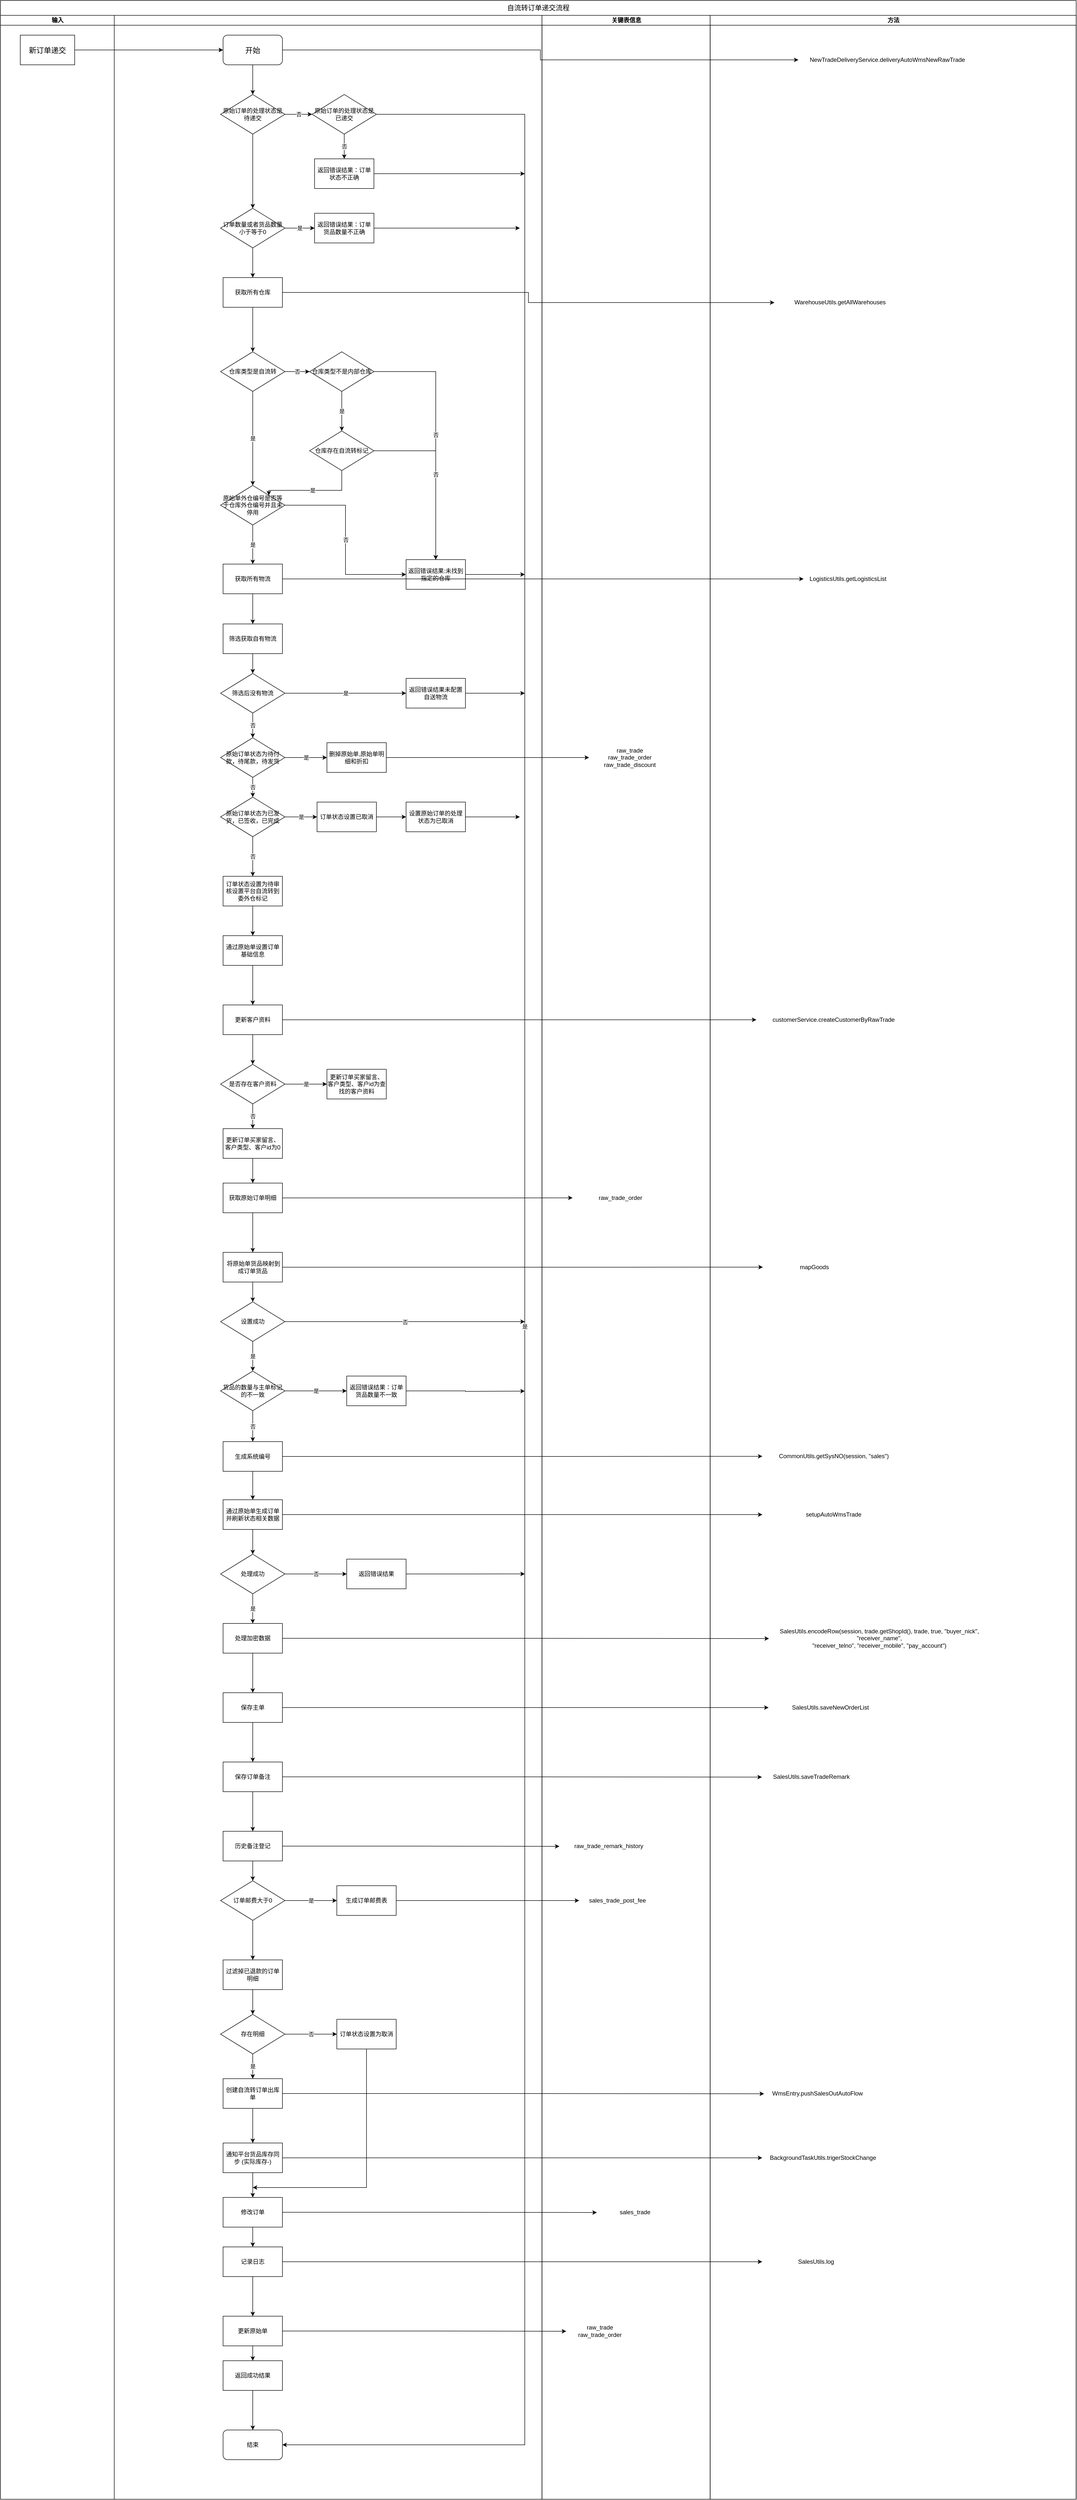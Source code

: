 <mxfile version="13.9.9" type="device"><diagram id="C5RBs43oDa-KdzZeNtuy" name="自流转订单递交流程"><mxGraphModel dx="1205" dy="696" grid="1" gridSize="10" guides="1" tooltips="1" connect="1" arrows="1" fold="1" page="1" pageScale="1" pageWidth="827" pageHeight="1169" math="0" shadow="0"><root><mxCell id="WIyWlLk6GJQsqaUBKTNV-0"/><mxCell id="WIyWlLk6GJQsqaUBKTNV-1" parent="WIyWlLk6GJQsqaUBKTNV-0"/><mxCell id="FYsKEJbxcEnz5xTzc3AK-0" value="&lt;font face=&quot;helvetica&quot;&gt;&lt;span style=&quot;background-color: rgb(255 , 255 , 255)&quot;&gt;&lt;span style=&quot;font-size: 14px ; font-weight: 400&quot;&gt;自流转订单递交流程&lt;/span&gt;&lt;/span&gt;&lt;/font&gt;" style="swimlane;html=1;childLayout=stackLayout;startSize=30;rounded=0;shadow=0;labelBackgroundColor=none;strokeWidth=1;fontFamily=Verdana;fontSize=8;align=center;" vertex="1" parent="WIyWlLk6GJQsqaUBKTNV-1"><mxGeometry x="390" y="10" width="2174.8" height="5050" as="geometry"><mxRectangle x="170" y="140" width="100" height="30" as="alternateBounds"/></mxGeometry></mxCell><mxCell id="FYsKEJbxcEnz5xTzc3AK-1" value="输入" style="swimlane;html=1;startSize=20;" vertex="1" parent="FYsKEJbxcEnz5xTzc3AK-0"><mxGeometry y="30" width="230" height="5020" as="geometry"><mxRectangle y="30" width="30" height="1180" as="alternateBounds"/></mxGeometry></mxCell><mxCell id="FYsKEJbxcEnz5xTzc3AK-2" value="新订单递交" style="rounded=0;whiteSpace=wrap;html=1;fontSize=15;" vertex="1" parent="FYsKEJbxcEnz5xTzc3AK-1"><mxGeometry x="40" y="40" width="110" height="60" as="geometry"/></mxCell><mxCell id="FYsKEJbxcEnz5xTzc3AK-3" value="&lt;br&gt;&lt;br&gt;" style="swimlane;html=1;startSize=20;" vertex="1" parent="FYsKEJbxcEnz5xTzc3AK-0"><mxGeometry x="230" y="30" width="864.8" height="5020" as="geometry"><mxRectangle x="230" y="30" width="40" height="3210" as="alternateBounds"/></mxGeometry></mxCell><mxCell id="FYsKEJbxcEnz5xTzc3AK-4" style="edgeStyle=orthogonalEdgeStyle;rounded=0;orthogonalLoop=1;jettySize=auto;html=1;exitX=0.5;exitY=1;exitDx=0;exitDy=0;fontSize=15;" edge="1" parent="FYsKEJbxcEnz5xTzc3AK-3" source="FYsKEJbxcEnz5xTzc3AK-5" target="FYsKEJbxcEnz5xTzc3AK-32"><mxGeometry relative="1" as="geometry"><mxPoint x="280" y="150" as="targetPoint"/></mxGeometry></mxCell><mxCell id="FYsKEJbxcEnz5xTzc3AK-5" value="开始" style="rounded=1;whiteSpace=wrap;html=1;fontSize=15;" vertex="1" parent="FYsKEJbxcEnz5xTzc3AK-3"><mxGeometry x="220" y="40" width="120" height="60" as="geometry"/></mxCell><mxCell id="FYsKEJbxcEnz5xTzc3AK-34" value="否" style="edgeStyle=orthogonalEdgeStyle;rounded=0;orthogonalLoop=1;jettySize=auto;html=1;exitX=1;exitY=0.5;exitDx=0;exitDy=0;entryX=0;entryY=0.5;entryDx=0;entryDy=0;" edge="1" parent="FYsKEJbxcEnz5xTzc3AK-3" source="FYsKEJbxcEnz5xTzc3AK-32" target="FYsKEJbxcEnz5xTzc3AK-35"><mxGeometry relative="1" as="geometry"><mxPoint x="430" y="200" as="targetPoint"/></mxGeometry></mxCell><mxCell id="FYsKEJbxcEnz5xTzc3AK-42" style="edgeStyle=orthogonalEdgeStyle;rounded=0;orthogonalLoop=1;jettySize=auto;html=1;exitX=0.5;exitY=1;exitDx=0;exitDy=0;entryX=0.5;entryY=0;entryDx=0;entryDy=0;" edge="1" parent="FYsKEJbxcEnz5xTzc3AK-3" source="FYsKEJbxcEnz5xTzc3AK-32" target="FYsKEJbxcEnz5xTzc3AK-40"><mxGeometry relative="1" as="geometry"/></mxCell><mxCell id="FYsKEJbxcEnz5xTzc3AK-32" value="原始订单的处理状态是待递交" style="rhombus;whiteSpace=wrap;html=1;" vertex="1" parent="FYsKEJbxcEnz5xTzc3AK-3"><mxGeometry x="215" y="160" width="130" height="80" as="geometry"/></mxCell><mxCell id="FYsKEJbxcEnz5xTzc3AK-37" value="是" style="edgeStyle=orthogonalEdgeStyle;rounded=0;orthogonalLoop=1;jettySize=auto;html=1;exitX=1;exitY=0.5;exitDx=0;exitDy=0;entryX=1;entryY=0.5;entryDx=0;entryDy=0;" edge="1" parent="FYsKEJbxcEnz5xTzc3AK-3" source="FYsKEJbxcEnz5xTzc3AK-35" target="FYsKEJbxcEnz5xTzc3AK-190"><mxGeometry relative="1" as="geometry"><mxPoint x="830" y="4940" as="targetPoint"/><Array as="points"><mxPoint x="830" y="200"/><mxPoint x="830" y="4910"/></Array></mxGeometry></mxCell><mxCell id="FYsKEJbxcEnz5xTzc3AK-39" value="否" style="edgeStyle=orthogonalEdgeStyle;rounded=0;orthogonalLoop=1;jettySize=auto;html=1;exitX=0.5;exitY=1;exitDx=0;exitDy=0;" edge="1" parent="FYsKEJbxcEnz5xTzc3AK-3" source="FYsKEJbxcEnz5xTzc3AK-35" target="FYsKEJbxcEnz5xTzc3AK-38"><mxGeometry relative="1" as="geometry"/></mxCell><mxCell id="FYsKEJbxcEnz5xTzc3AK-35" value="原始订单的处理状态是已递交" style="rhombus;whiteSpace=wrap;html=1;" vertex="1" parent="FYsKEJbxcEnz5xTzc3AK-3"><mxGeometry x="400" y="160" width="130" height="80" as="geometry"/></mxCell><mxCell id="FYsKEJbxcEnz5xTzc3AK-38" value="返回错误结果：订单状态不正确" style="rounded=0;whiteSpace=wrap;html=1;" vertex="1" parent="FYsKEJbxcEnz5xTzc3AK-3"><mxGeometry x="405" y="290" width="120" height="60" as="geometry"/></mxCell><mxCell id="FYsKEJbxcEnz5xTzc3AK-44" value="是" style="edgeStyle=orthogonalEdgeStyle;rounded=0;orthogonalLoop=1;jettySize=auto;html=1;exitX=1;exitY=0.5;exitDx=0;exitDy=0;entryX=0;entryY=0.5;entryDx=0;entryDy=0;" edge="1" parent="FYsKEJbxcEnz5xTzc3AK-3" source="FYsKEJbxcEnz5xTzc3AK-40" target="FYsKEJbxcEnz5xTzc3AK-43"><mxGeometry relative="1" as="geometry"/></mxCell><mxCell id="FYsKEJbxcEnz5xTzc3AK-47" style="edgeStyle=orthogonalEdgeStyle;rounded=0;orthogonalLoop=1;jettySize=auto;html=1;exitX=0.5;exitY=1;exitDx=0;exitDy=0;" edge="1" parent="FYsKEJbxcEnz5xTzc3AK-3" source="FYsKEJbxcEnz5xTzc3AK-40" target="FYsKEJbxcEnz5xTzc3AK-46"><mxGeometry relative="1" as="geometry"/></mxCell><mxCell id="FYsKEJbxcEnz5xTzc3AK-40" value="订单数量或者货品数量小于等于0" style="rhombus;whiteSpace=wrap;html=1;" vertex="1" parent="FYsKEJbxcEnz5xTzc3AK-3"><mxGeometry x="215" y="390" width="130" height="80" as="geometry"/></mxCell><mxCell id="FYsKEJbxcEnz5xTzc3AK-43" value="返回错误结果：订单货品数量不正确" style="rounded=0;whiteSpace=wrap;html=1;" vertex="1" parent="FYsKEJbxcEnz5xTzc3AK-3"><mxGeometry x="405" y="400" width="120" height="60" as="geometry"/></mxCell><mxCell id="FYsKEJbxcEnz5xTzc3AK-51" style="edgeStyle=orthogonalEdgeStyle;rounded=0;orthogonalLoop=1;jettySize=auto;html=1;exitX=0.5;exitY=1;exitDx=0;exitDy=0;entryX=0.5;entryY=0;entryDx=0;entryDy=0;" edge="1" parent="FYsKEJbxcEnz5xTzc3AK-3" source="FYsKEJbxcEnz5xTzc3AK-46" target="FYsKEJbxcEnz5xTzc3AK-52"><mxGeometry relative="1" as="geometry"><mxPoint x="280" y="650" as="targetPoint"/></mxGeometry></mxCell><mxCell id="FYsKEJbxcEnz5xTzc3AK-46" value="获取所有仓库" style="rounded=0;whiteSpace=wrap;html=1;" vertex="1" parent="FYsKEJbxcEnz5xTzc3AK-3"><mxGeometry x="220" y="530" width="120" height="60" as="geometry"/></mxCell><mxCell id="FYsKEJbxcEnz5xTzc3AK-54" value="是" style="edgeStyle=orthogonalEdgeStyle;rounded=0;orthogonalLoop=1;jettySize=auto;html=1;exitX=0.5;exitY=1;exitDx=0;exitDy=0;entryX=0.5;entryY=0;entryDx=0;entryDy=0;" edge="1" parent="FYsKEJbxcEnz5xTzc3AK-3" source="FYsKEJbxcEnz5xTzc3AK-52" target="FYsKEJbxcEnz5xTzc3AK-66"><mxGeometry relative="1" as="geometry"><mxPoint x="280" y="940" as="targetPoint"/></mxGeometry></mxCell><mxCell id="FYsKEJbxcEnz5xTzc3AK-56" value="否" style="edgeStyle=orthogonalEdgeStyle;rounded=0;orthogonalLoop=1;jettySize=auto;html=1;exitX=1;exitY=0.5;exitDx=0;exitDy=0;entryX=0;entryY=0.5;entryDx=0;entryDy=0;" edge="1" parent="FYsKEJbxcEnz5xTzc3AK-3" source="FYsKEJbxcEnz5xTzc3AK-52" target="FYsKEJbxcEnz5xTzc3AK-55"><mxGeometry relative="1" as="geometry"/></mxCell><mxCell id="FYsKEJbxcEnz5xTzc3AK-52" value="仓库类型是自流转" style="rhombus;whiteSpace=wrap;html=1;" vertex="1" parent="FYsKEJbxcEnz5xTzc3AK-3"><mxGeometry x="215" y="680" width="130" height="80" as="geometry"/></mxCell><mxCell id="FYsKEJbxcEnz5xTzc3AK-58" value="否" style="edgeStyle=orthogonalEdgeStyle;rounded=0;orthogonalLoop=1;jettySize=auto;html=1;exitX=1;exitY=0.5;exitDx=0;exitDy=0;" edge="1" parent="FYsKEJbxcEnz5xTzc3AK-3" source="FYsKEJbxcEnz5xTzc3AK-55" target="FYsKEJbxcEnz5xTzc3AK-57"><mxGeometry relative="1" as="geometry"/></mxCell><mxCell id="FYsKEJbxcEnz5xTzc3AK-62" value="是" style="edgeStyle=orthogonalEdgeStyle;rounded=0;orthogonalLoop=1;jettySize=auto;html=1;exitX=0.5;exitY=1;exitDx=0;exitDy=0;entryX=0.5;entryY=0;entryDx=0;entryDy=0;" edge="1" parent="FYsKEJbxcEnz5xTzc3AK-3" source="FYsKEJbxcEnz5xTzc3AK-55" target="FYsKEJbxcEnz5xTzc3AK-60"><mxGeometry relative="1" as="geometry"/></mxCell><mxCell id="FYsKEJbxcEnz5xTzc3AK-55" value="仓库类型不是内部仓库" style="rhombus;whiteSpace=wrap;html=1;" vertex="1" parent="FYsKEJbxcEnz5xTzc3AK-3"><mxGeometry x="395" y="680" width="130" height="80" as="geometry"/></mxCell><mxCell id="FYsKEJbxcEnz5xTzc3AK-57" value="返回错误结果:未找到指定的仓库" style="rounded=0;whiteSpace=wrap;html=1;" vertex="1" parent="FYsKEJbxcEnz5xTzc3AK-3"><mxGeometry x="590" y="1100" width="120" height="60" as="geometry"/></mxCell><mxCell id="FYsKEJbxcEnz5xTzc3AK-64" value="否" style="edgeStyle=orthogonalEdgeStyle;rounded=0;orthogonalLoop=1;jettySize=auto;html=1;exitX=1;exitY=0.5;exitDx=0;exitDy=0;" edge="1" parent="FYsKEJbxcEnz5xTzc3AK-3" source="FYsKEJbxcEnz5xTzc3AK-60" target="FYsKEJbxcEnz5xTzc3AK-57"><mxGeometry relative="1" as="geometry"/></mxCell><mxCell id="FYsKEJbxcEnz5xTzc3AK-67" value="是" style="edgeStyle=orthogonalEdgeStyle;rounded=0;orthogonalLoop=1;jettySize=auto;html=1;exitX=0.5;exitY=1;exitDx=0;exitDy=0;entryX=1;entryY=0;entryDx=0;entryDy=0;" edge="1" parent="FYsKEJbxcEnz5xTzc3AK-3" source="FYsKEJbxcEnz5xTzc3AK-60" target="FYsKEJbxcEnz5xTzc3AK-66"><mxGeometry relative="1" as="geometry"><Array as="points"><mxPoint x="460" y="960"/><mxPoint x="313" y="960"/></Array></mxGeometry></mxCell><mxCell id="FYsKEJbxcEnz5xTzc3AK-60" value="仓库存在自流转标记" style="rhombus;whiteSpace=wrap;html=1;" vertex="1" parent="FYsKEJbxcEnz5xTzc3AK-3"><mxGeometry x="395" y="840" width="130" height="80" as="geometry"/></mxCell><mxCell id="FYsKEJbxcEnz5xTzc3AK-68" value="否" style="edgeStyle=orthogonalEdgeStyle;rounded=0;orthogonalLoop=1;jettySize=auto;html=1;exitX=1;exitY=0.5;exitDx=0;exitDy=0;entryX=0;entryY=0.5;entryDx=0;entryDy=0;" edge="1" parent="FYsKEJbxcEnz5xTzc3AK-3" source="FYsKEJbxcEnz5xTzc3AK-66" target="FYsKEJbxcEnz5xTzc3AK-57"><mxGeometry relative="1" as="geometry"/></mxCell><mxCell id="FYsKEJbxcEnz5xTzc3AK-70" value="是" style="edgeStyle=orthogonalEdgeStyle;rounded=0;orthogonalLoop=1;jettySize=auto;html=1;exitX=0.5;exitY=1;exitDx=0;exitDy=0;" edge="1" parent="FYsKEJbxcEnz5xTzc3AK-3" source="FYsKEJbxcEnz5xTzc3AK-66" target="FYsKEJbxcEnz5xTzc3AK-69"><mxGeometry relative="1" as="geometry"/></mxCell><mxCell id="FYsKEJbxcEnz5xTzc3AK-66" value="原始单外仓编号是否等于仓库外仓编号并且未停用" style="rhombus;whiteSpace=wrap;html=1;" vertex="1" parent="FYsKEJbxcEnz5xTzc3AK-3"><mxGeometry x="215" y="950" width="130" height="80" as="geometry"/></mxCell><mxCell id="FYsKEJbxcEnz5xTzc3AK-74" style="edgeStyle=orthogonalEdgeStyle;rounded=0;orthogonalLoop=1;jettySize=auto;html=1;exitX=0.5;exitY=1;exitDx=0;exitDy=0;entryX=0.5;entryY=0;entryDx=0;entryDy=0;" edge="1" parent="FYsKEJbxcEnz5xTzc3AK-3" source="FYsKEJbxcEnz5xTzc3AK-69" target="FYsKEJbxcEnz5xTzc3AK-73"><mxGeometry relative="1" as="geometry"/></mxCell><mxCell id="FYsKEJbxcEnz5xTzc3AK-69" value="获取所有物流" style="rounded=0;whiteSpace=wrap;html=1;" vertex="1" parent="FYsKEJbxcEnz5xTzc3AK-3"><mxGeometry x="220" y="1109" width="120" height="60" as="geometry"/></mxCell><mxCell id="FYsKEJbxcEnz5xTzc3AK-76" style="edgeStyle=orthogonalEdgeStyle;rounded=0;orthogonalLoop=1;jettySize=auto;html=1;exitX=0.5;exitY=1;exitDx=0;exitDy=0;" edge="1" parent="FYsKEJbxcEnz5xTzc3AK-3" source="FYsKEJbxcEnz5xTzc3AK-73" target="FYsKEJbxcEnz5xTzc3AK-75"><mxGeometry relative="1" as="geometry"/></mxCell><mxCell id="FYsKEJbxcEnz5xTzc3AK-73" value="筛选获取自有物流" style="rounded=0;whiteSpace=wrap;html=1;" vertex="1" parent="FYsKEJbxcEnz5xTzc3AK-3"><mxGeometry x="220" y="1230" width="120" height="60" as="geometry"/></mxCell><mxCell id="FYsKEJbxcEnz5xTzc3AK-81" value="否" style="edgeStyle=orthogonalEdgeStyle;rounded=0;orthogonalLoop=1;jettySize=auto;html=1;exitX=0.5;exitY=1;exitDx=0;exitDy=0;entryX=0.5;entryY=0;entryDx=0;entryDy=0;" edge="1" parent="FYsKEJbxcEnz5xTzc3AK-3" source="FYsKEJbxcEnz5xTzc3AK-75" target="FYsKEJbxcEnz5xTzc3AK-80"><mxGeometry relative="1" as="geometry"/></mxCell><mxCell id="FYsKEJbxcEnz5xTzc3AK-75" value="筛选后没有物流" style="rhombus;whiteSpace=wrap;html=1;" vertex="1" parent="FYsKEJbxcEnz5xTzc3AK-3"><mxGeometry x="215" y="1330" width="130" height="80" as="geometry"/></mxCell><mxCell id="FYsKEJbxcEnz5xTzc3AK-78" value="返回错误结果未配置自送物流" style="rounded=0;whiteSpace=wrap;html=1;" vertex="1" parent="FYsKEJbxcEnz5xTzc3AK-3"><mxGeometry x="590" y="1340.002" width="120" height="60" as="geometry"/></mxCell><mxCell id="FYsKEJbxcEnz5xTzc3AK-77" value="是" style="edgeStyle=orthogonalEdgeStyle;rounded=0;orthogonalLoop=1;jettySize=auto;html=1;exitX=1;exitY=0.5;exitDx=0;exitDy=0;" edge="1" parent="FYsKEJbxcEnz5xTzc3AK-3" source="FYsKEJbxcEnz5xTzc3AK-75" target="FYsKEJbxcEnz5xTzc3AK-78"><mxGeometry relative="1" as="geometry"><mxPoint x="620" y="1369.882" as="targetPoint"/></mxGeometry></mxCell><mxCell id="FYsKEJbxcEnz5xTzc3AK-83" value="是" style="edgeStyle=orthogonalEdgeStyle;rounded=0;orthogonalLoop=1;jettySize=auto;html=1;exitX=1;exitY=0.5;exitDx=0;exitDy=0;" edge="1" parent="FYsKEJbxcEnz5xTzc3AK-3" source="FYsKEJbxcEnz5xTzc3AK-80" target="FYsKEJbxcEnz5xTzc3AK-82"><mxGeometry relative="1" as="geometry"/></mxCell><mxCell id="FYsKEJbxcEnz5xTzc3AK-87" value="否" style="edgeStyle=orthogonalEdgeStyle;rounded=0;orthogonalLoop=1;jettySize=auto;html=1;exitX=0.5;exitY=1;exitDx=0;exitDy=0;entryX=0.5;entryY=0;entryDx=0;entryDy=0;" edge="1" parent="FYsKEJbxcEnz5xTzc3AK-3" source="FYsKEJbxcEnz5xTzc3AK-80" target="FYsKEJbxcEnz5xTzc3AK-86"><mxGeometry relative="1" as="geometry"/></mxCell><mxCell id="FYsKEJbxcEnz5xTzc3AK-80" value="原始订单状态为待付款，待尾款，待发货" style="rhombus;whiteSpace=wrap;html=1;" vertex="1" parent="FYsKEJbxcEnz5xTzc3AK-3"><mxGeometry x="215" y="1460" width="130" height="80" as="geometry"/></mxCell><mxCell id="FYsKEJbxcEnz5xTzc3AK-82" value="删掉原始单,原始单明细和折扣" style="rounded=0;whiteSpace=wrap;html=1;" vertex="1" parent="FYsKEJbxcEnz5xTzc3AK-3"><mxGeometry x="430" y="1470" width="120" height="60" as="geometry"/></mxCell><mxCell id="FYsKEJbxcEnz5xTzc3AK-89" value="否" style="edgeStyle=orthogonalEdgeStyle;rounded=0;orthogonalLoop=1;jettySize=auto;html=1;exitX=0.5;exitY=1;exitDx=0;exitDy=0;" edge="1" parent="FYsKEJbxcEnz5xTzc3AK-3" source="FYsKEJbxcEnz5xTzc3AK-86" target="FYsKEJbxcEnz5xTzc3AK-88"><mxGeometry relative="1" as="geometry"/></mxCell><mxCell id="FYsKEJbxcEnz5xTzc3AK-91" value="是" style="edgeStyle=orthogonalEdgeStyle;rounded=0;orthogonalLoop=1;jettySize=auto;html=1;entryX=0;entryY=0.5;entryDx=0;entryDy=0;exitX=1;exitY=0.5;exitDx=0;exitDy=0;" edge="1" parent="FYsKEJbxcEnz5xTzc3AK-3" source="FYsKEJbxcEnz5xTzc3AK-86" target="FYsKEJbxcEnz5xTzc3AK-90"><mxGeometry relative="1" as="geometry"><mxPoint x="490" y="1610" as="sourcePoint"/></mxGeometry></mxCell><mxCell id="FYsKEJbxcEnz5xTzc3AK-86" value="原始订单状态为已发货，已签收，已完成" style="rhombus;whiteSpace=wrap;html=1;" vertex="1" parent="FYsKEJbxcEnz5xTzc3AK-3"><mxGeometry x="215" y="1580" width="130" height="80" as="geometry"/></mxCell><mxCell id="FYsKEJbxcEnz5xTzc3AK-96" style="edgeStyle=orthogonalEdgeStyle;rounded=0;orthogonalLoop=1;jettySize=auto;html=1;exitX=0.5;exitY=1;exitDx=0;exitDy=0;entryX=0.5;entryY=0;entryDx=0;entryDy=0;" edge="1" parent="FYsKEJbxcEnz5xTzc3AK-3" source="FYsKEJbxcEnz5xTzc3AK-88" target="FYsKEJbxcEnz5xTzc3AK-95"><mxGeometry relative="1" as="geometry"/></mxCell><mxCell id="FYsKEJbxcEnz5xTzc3AK-88" value="订单状态设置为待审核设置平台自流转到委外仓标记" style="rounded=0;whiteSpace=wrap;html=1;" vertex="1" parent="FYsKEJbxcEnz5xTzc3AK-3"><mxGeometry x="220" y="1740" width="120" height="60" as="geometry"/></mxCell><mxCell id="FYsKEJbxcEnz5xTzc3AK-93" style="edgeStyle=orthogonalEdgeStyle;rounded=0;orthogonalLoop=1;jettySize=auto;html=1;exitX=1;exitY=0.5;exitDx=0;exitDy=0;entryX=0;entryY=0.5;entryDx=0;entryDy=0;" edge="1" parent="FYsKEJbxcEnz5xTzc3AK-3" source="FYsKEJbxcEnz5xTzc3AK-90" target="FYsKEJbxcEnz5xTzc3AK-92"><mxGeometry relative="1" as="geometry"/></mxCell><mxCell id="FYsKEJbxcEnz5xTzc3AK-90" value="订单状态设置已取消" style="rounded=0;whiteSpace=wrap;html=1;" vertex="1" parent="FYsKEJbxcEnz5xTzc3AK-3"><mxGeometry x="410" y="1590" width="120" height="60" as="geometry"/></mxCell><mxCell id="FYsKEJbxcEnz5xTzc3AK-92" value="设置原始订单的处理状态为已取消" style="rounded=0;whiteSpace=wrap;html=1;" vertex="1" parent="FYsKEJbxcEnz5xTzc3AK-3"><mxGeometry x="590" y="1590" width="120" height="60" as="geometry"/></mxCell><mxCell id="FYsKEJbxcEnz5xTzc3AK-95" value="通过原始单设置订单基础信息" style="rounded=0;whiteSpace=wrap;html=1;" vertex="1" parent="FYsKEJbxcEnz5xTzc3AK-3"><mxGeometry x="220" y="1860" width="120" height="60" as="geometry"/></mxCell><mxCell id="FYsKEJbxcEnz5xTzc3AK-104" value="是" style="edgeStyle=orthogonalEdgeStyle;rounded=0;orthogonalLoop=1;jettySize=auto;html=1;exitX=1;exitY=0.5;exitDx=0;exitDy=0;" edge="1" parent="FYsKEJbxcEnz5xTzc3AK-3" source="FYsKEJbxcEnz5xTzc3AK-99" target="FYsKEJbxcEnz5xTzc3AK-103"><mxGeometry relative="1" as="geometry"/></mxCell><mxCell id="FYsKEJbxcEnz5xTzc3AK-106" value="否" style="edgeStyle=orthogonalEdgeStyle;rounded=0;orthogonalLoop=1;jettySize=auto;html=1;exitX=0.5;exitY=1;exitDx=0;exitDy=0;entryX=0.5;entryY=0;entryDx=0;entryDy=0;" edge="1" parent="FYsKEJbxcEnz5xTzc3AK-3" source="FYsKEJbxcEnz5xTzc3AK-99" target="FYsKEJbxcEnz5xTzc3AK-105"><mxGeometry relative="1" as="geometry"/></mxCell><mxCell id="FYsKEJbxcEnz5xTzc3AK-99" value="是否存在客户资料" style="rhombus;whiteSpace=wrap;html=1;" vertex="1" parent="FYsKEJbxcEnz5xTzc3AK-3"><mxGeometry x="215" y="2120" width="130" height="80" as="geometry"/></mxCell><mxCell id="FYsKEJbxcEnz5xTzc3AK-103" value="更新订单买家留言、客户类型、客户id为查找的客户资料" style="whiteSpace=wrap;html=1;rounded=0;" vertex="1" parent="FYsKEJbxcEnz5xTzc3AK-3"><mxGeometry x="430" y="2130" width="120" height="60" as="geometry"/></mxCell><mxCell id="FYsKEJbxcEnz5xTzc3AK-110" style="edgeStyle=orthogonalEdgeStyle;rounded=0;orthogonalLoop=1;jettySize=auto;html=1;exitX=0.5;exitY=1;exitDx=0;exitDy=0;entryX=0.5;entryY=0;entryDx=0;entryDy=0;" edge="1" parent="FYsKEJbxcEnz5xTzc3AK-3" source="FYsKEJbxcEnz5xTzc3AK-105" target="FYsKEJbxcEnz5xTzc3AK-107"><mxGeometry relative="1" as="geometry"/></mxCell><mxCell id="FYsKEJbxcEnz5xTzc3AK-105" value="更新订单买家留言、客户类型、客户id为0" style="whiteSpace=wrap;html=1;rounded=0;" vertex="1" parent="FYsKEJbxcEnz5xTzc3AK-3"><mxGeometry x="220" y="2250" width="120" height="60" as="geometry"/></mxCell><mxCell id="FYsKEJbxcEnz5xTzc3AK-107" value="获取原始订单明细" style="whiteSpace=wrap;html=1;rounded=0;" vertex="1" parent="FYsKEJbxcEnz5xTzc3AK-3"><mxGeometry x="220" y="2360" width="120" height="60" as="geometry"/></mxCell><mxCell id="FYsKEJbxcEnz5xTzc3AK-119" value="是" style="edgeStyle=orthogonalEdgeStyle;rounded=0;orthogonalLoop=1;jettySize=auto;html=1;exitX=0.5;exitY=1;exitDx=0;exitDy=0;entryX=0.5;entryY=0;entryDx=0;entryDy=0;" edge="1" parent="FYsKEJbxcEnz5xTzc3AK-3" source="FYsKEJbxcEnz5xTzc3AK-115" target="FYsKEJbxcEnz5xTzc3AK-118"><mxGeometry relative="1" as="geometry"/></mxCell><mxCell id="FYsKEJbxcEnz5xTzc3AK-115" value="设置成功" style="rhombus;whiteSpace=wrap;html=1;" vertex="1" parent="FYsKEJbxcEnz5xTzc3AK-3"><mxGeometry x="215" y="2600" width="130" height="80" as="geometry"/></mxCell><mxCell id="FYsKEJbxcEnz5xTzc3AK-121" value="是" style="edgeStyle=orthogonalEdgeStyle;rounded=0;orthogonalLoop=1;jettySize=auto;html=1;exitX=1;exitY=0.5;exitDx=0;exitDy=0;" edge="1" parent="FYsKEJbxcEnz5xTzc3AK-3" source="FYsKEJbxcEnz5xTzc3AK-118" target="FYsKEJbxcEnz5xTzc3AK-120"><mxGeometry relative="1" as="geometry"/></mxCell><mxCell id="FYsKEJbxcEnz5xTzc3AK-124" value="否" style="edgeStyle=orthogonalEdgeStyle;rounded=0;orthogonalLoop=1;jettySize=auto;html=1;exitX=0.5;exitY=1;exitDx=0;exitDy=0;entryX=0.5;entryY=0;entryDx=0;entryDy=0;" edge="1" parent="FYsKEJbxcEnz5xTzc3AK-3" source="FYsKEJbxcEnz5xTzc3AK-118" target="FYsKEJbxcEnz5xTzc3AK-123"><mxGeometry relative="1" as="geometry"/></mxCell><mxCell id="FYsKEJbxcEnz5xTzc3AK-118" value="货品的数量与主单标记的不一致" style="rhombus;whiteSpace=wrap;html=1;" vertex="1" parent="FYsKEJbxcEnz5xTzc3AK-3"><mxGeometry x="215" y="2740" width="130" height="80" as="geometry"/></mxCell><mxCell id="FYsKEJbxcEnz5xTzc3AK-120" value="&lt;span&gt;返回错误结果：&lt;/span&gt;订单货品数量不一致" style="rounded=0;whiteSpace=wrap;html=1;" vertex="1" parent="FYsKEJbxcEnz5xTzc3AK-3"><mxGeometry x="470" y="2750" width="120" height="60" as="geometry"/></mxCell><mxCell id="FYsKEJbxcEnz5xTzc3AK-128" style="edgeStyle=orthogonalEdgeStyle;rounded=0;orthogonalLoop=1;jettySize=auto;html=1;exitX=0.5;exitY=1;exitDx=0;exitDy=0;entryX=0.5;entryY=0;entryDx=0;entryDy=0;" edge="1" parent="FYsKEJbxcEnz5xTzc3AK-3" source="FYsKEJbxcEnz5xTzc3AK-123" target="FYsKEJbxcEnz5xTzc3AK-127"><mxGeometry relative="1" as="geometry"/></mxCell><mxCell id="FYsKEJbxcEnz5xTzc3AK-123" value="生成系统编号" style="rounded=0;whiteSpace=wrap;html=1;" vertex="1" parent="FYsKEJbxcEnz5xTzc3AK-3"><mxGeometry x="220" y="2882.5" width="120" height="60" as="geometry"/></mxCell><mxCell id="FYsKEJbxcEnz5xTzc3AK-132" style="edgeStyle=orthogonalEdgeStyle;rounded=0;orthogonalLoop=1;jettySize=auto;html=1;exitX=0.5;exitY=1;exitDx=0;exitDy=0;entryX=0.5;entryY=0;entryDx=0;entryDy=0;" edge="1" parent="FYsKEJbxcEnz5xTzc3AK-3" source="FYsKEJbxcEnz5xTzc3AK-127" target="FYsKEJbxcEnz5xTzc3AK-131"><mxGeometry relative="1" as="geometry"/></mxCell><mxCell id="FYsKEJbxcEnz5xTzc3AK-127" value="通过原始单生成订单并刷新状态相关数据" style="rounded=0;whiteSpace=wrap;html=1;" vertex="1" parent="FYsKEJbxcEnz5xTzc3AK-3"><mxGeometry x="220" y="3000" width="120" height="60" as="geometry"/></mxCell><mxCell id="FYsKEJbxcEnz5xTzc3AK-137" value="是" style="edgeStyle=orthogonalEdgeStyle;rounded=0;orthogonalLoop=1;jettySize=auto;html=1;exitX=0.5;exitY=1;exitDx=0;exitDy=0;entryX=0.5;entryY=0;entryDx=0;entryDy=0;" edge="1" parent="FYsKEJbxcEnz5xTzc3AK-3" source="FYsKEJbxcEnz5xTzc3AK-131" target="FYsKEJbxcEnz5xTzc3AK-136"><mxGeometry relative="1" as="geometry"/></mxCell><mxCell id="FYsKEJbxcEnz5xTzc3AK-131" value="处理成功" style="rhombus;whiteSpace=wrap;html=1;" vertex="1" parent="FYsKEJbxcEnz5xTzc3AK-3"><mxGeometry x="215" y="3110" width="130" height="80" as="geometry"/></mxCell><mxCell id="FYsKEJbxcEnz5xTzc3AK-134" value="&lt;span&gt;返回错误结果&lt;/span&gt;" style="rounded=0;whiteSpace=wrap;html=1;" vertex="1" parent="FYsKEJbxcEnz5xTzc3AK-3"><mxGeometry x="470.002" y="3120.002" width="120" height="60" as="geometry"/></mxCell><mxCell id="FYsKEJbxcEnz5xTzc3AK-133" value="否" style="edgeStyle=orthogonalEdgeStyle;rounded=0;orthogonalLoop=1;jettySize=auto;html=1;exitX=1;exitY=0.5;exitDx=0;exitDy=0;" edge="1" parent="FYsKEJbxcEnz5xTzc3AK-3" source="FYsKEJbxcEnz5xTzc3AK-131" target="FYsKEJbxcEnz5xTzc3AK-134"><mxGeometry relative="1" as="geometry"><mxPoint x="451.882" y="3149.882" as="targetPoint"/></mxGeometry></mxCell><mxCell id="FYsKEJbxcEnz5xTzc3AK-136" value="&lt;span&gt;处理加密数据&lt;/span&gt;" style="rounded=0;whiteSpace=wrap;html=1;" vertex="1" parent="FYsKEJbxcEnz5xTzc3AK-3"><mxGeometry x="220.002" y="3250.002" width="120" height="60" as="geometry"/></mxCell><mxCell id="FYsKEJbxcEnz5xTzc3AK-160" style="edgeStyle=orthogonalEdgeStyle;rounded=0;orthogonalLoop=1;jettySize=auto;html=1;exitX=0.5;exitY=1;exitDx=0;exitDy=0;entryX=0.5;entryY=0;entryDx=0;entryDy=0;" edge="1" parent="FYsKEJbxcEnz5xTzc3AK-3" source="FYsKEJbxcEnz5xTzc3AK-152" target="FYsKEJbxcEnz5xTzc3AK-161"><mxGeometry relative="1" as="geometry"><mxPoint x="280" y="3910" as="targetPoint"/></mxGeometry></mxCell><mxCell id="FYsKEJbxcEnz5xTzc3AK-152" value="订单邮费大于0" style="rhombus;whiteSpace=wrap;html=1;" vertex="1" parent="FYsKEJbxcEnz5xTzc3AK-3"><mxGeometry x="215" y="3770" width="130" height="80" as="geometry"/></mxCell><mxCell id="FYsKEJbxcEnz5xTzc3AK-155" value="生成订单邮费表" style="rounded=0;whiteSpace=wrap;html=1;" vertex="1" parent="FYsKEJbxcEnz5xTzc3AK-3"><mxGeometry x="450" y="3780.002" width="120" height="60" as="geometry"/></mxCell><mxCell id="FYsKEJbxcEnz5xTzc3AK-154" value="是" style="edgeStyle=orthogonalEdgeStyle;rounded=0;orthogonalLoop=1;jettySize=auto;html=1;exitX=1;exitY=0.5;exitDx=0;exitDy=0;" edge="1" parent="FYsKEJbxcEnz5xTzc3AK-3" source="FYsKEJbxcEnz5xTzc3AK-152" target="FYsKEJbxcEnz5xTzc3AK-155"><mxGeometry relative="1" as="geometry"><mxPoint x="500" y="3809.882" as="targetPoint"/></mxGeometry></mxCell><mxCell id="FYsKEJbxcEnz5xTzc3AK-163" style="edgeStyle=orthogonalEdgeStyle;rounded=0;orthogonalLoop=1;jettySize=auto;html=1;exitX=0.5;exitY=1;exitDx=0;exitDy=0;entryX=0.5;entryY=0;entryDx=0;entryDy=0;" edge="1" parent="FYsKEJbxcEnz5xTzc3AK-3" source="FYsKEJbxcEnz5xTzc3AK-161" target="FYsKEJbxcEnz5xTzc3AK-162"><mxGeometry relative="1" as="geometry"/></mxCell><mxCell id="FYsKEJbxcEnz5xTzc3AK-161" value="过滤掉已退款的订单明细" style="rounded=0;whiteSpace=wrap;html=1;" vertex="1" parent="FYsKEJbxcEnz5xTzc3AK-3"><mxGeometry x="220" y="3930" width="120" height="60" as="geometry"/></mxCell><mxCell id="FYsKEJbxcEnz5xTzc3AK-165" value="是" style="edgeStyle=orthogonalEdgeStyle;rounded=0;orthogonalLoop=1;jettySize=auto;html=1;exitX=0.5;exitY=1;exitDx=0;exitDy=0;" edge="1" parent="FYsKEJbxcEnz5xTzc3AK-3" source="FYsKEJbxcEnz5xTzc3AK-162" target="FYsKEJbxcEnz5xTzc3AK-164"><mxGeometry relative="1" as="geometry"/></mxCell><mxCell id="FYsKEJbxcEnz5xTzc3AK-162" value="存在明细" style="rhombus;whiteSpace=wrap;html=1;" vertex="1" parent="FYsKEJbxcEnz5xTzc3AK-3"><mxGeometry x="215" y="4040" width="130" height="80" as="geometry"/></mxCell><mxCell id="FYsKEJbxcEnz5xTzc3AK-169" style="edgeStyle=orthogonalEdgeStyle;rounded=0;orthogonalLoop=1;jettySize=auto;html=1;exitX=0.5;exitY=1;exitDx=0;exitDy=0;entryX=0.5;entryY=0;entryDx=0;entryDy=0;" edge="1" parent="FYsKEJbxcEnz5xTzc3AK-3" source="FYsKEJbxcEnz5xTzc3AK-164" target="FYsKEJbxcEnz5xTzc3AK-168"><mxGeometry relative="1" as="geometry"/></mxCell><mxCell id="FYsKEJbxcEnz5xTzc3AK-164" value="创建自流转订单出库单" style="rounded=0;whiteSpace=wrap;html=1;" vertex="1" parent="FYsKEJbxcEnz5xTzc3AK-3"><mxGeometry x="220" y="4170" width="120" height="60" as="geometry"/></mxCell><mxCell id="FYsKEJbxcEnz5xTzc3AK-173" style="edgeStyle=orthogonalEdgeStyle;rounded=0;orthogonalLoop=1;jettySize=auto;html=1;exitX=0.5;exitY=1;exitDx=0;exitDy=0;" edge="1" parent="FYsKEJbxcEnz5xTzc3AK-3" source="FYsKEJbxcEnz5xTzc3AK-168" target="FYsKEJbxcEnz5xTzc3AK-172"><mxGeometry relative="1" as="geometry"/></mxCell><mxCell id="FYsKEJbxcEnz5xTzc3AK-168" value="通知平台货品库存同步 (实际库存-)" style="rounded=0;whiteSpace=wrap;html=1;" vertex="1" parent="FYsKEJbxcEnz5xTzc3AK-3"><mxGeometry x="220" y="4300" width="120" height="60" as="geometry"/></mxCell><mxCell id="FYsKEJbxcEnz5xTzc3AK-181" style="edgeStyle=orthogonalEdgeStyle;rounded=0;orthogonalLoop=1;jettySize=auto;html=1;exitX=0.5;exitY=1;exitDx=0;exitDy=0;entryX=0.5;entryY=0;entryDx=0;entryDy=0;" edge="1" parent="FYsKEJbxcEnz5xTzc3AK-3" source="FYsKEJbxcEnz5xTzc3AK-172" target="FYsKEJbxcEnz5xTzc3AK-179"><mxGeometry relative="1" as="geometry"/></mxCell><mxCell id="FYsKEJbxcEnz5xTzc3AK-172" value="修改订单" style="rounded=0;whiteSpace=wrap;html=1;" vertex="1" parent="FYsKEJbxcEnz5xTzc3AK-3"><mxGeometry x="220" y="4410" width="120" height="60" as="geometry"/></mxCell><mxCell id="FYsKEJbxcEnz5xTzc3AK-177" value="订单状态设置为取消" style="rounded=0;whiteSpace=wrap;html=1;" vertex="1" parent="FYsKEJbxcEnz5xTzc3AK-3"><mxGeometry x="450" y="4050" width="120" height="60" as="geometry"/></mxCell><mxCell id="FYsKEJbxcEnz5xTzc3AK-176" value="否" style="edgeStyle=orthogonalEdgeStyle;rounded=0;orthogonalLoop=1;jettySize=auto;html=1;exitX=1;exitY=0.5;exitDx=0;exitDy=0;" edge="1" parent="FYsKEJbxcEnz5xTzc3AK-3" source="FYsKEJbxcEnz5xTzc3AK-162" target="FYsKEJbxcEnz5xTzc3AK-177"><mxGeometry relative="1" as="geometry"><mxPoint x="490" y="4080.471" as="targetPoint"/></mxGeometry></mxCell><mxCell id="FYsKEJbxcEnz5xTzc3AK-179" value="记录日志" style="rounded=0;whiteSpace=wrap;html=1;" vertex="1" parent="FYsKEJbxcEnz5xTzc3AK-3"><mxGeometry x="220" y="4510" width="120" height="60" as="geometry"/></mxCell><mxCell id="FYsKEJbxcEnz5xTzc3AK-191" style="edgeStyle=orthogonalEdgeStyle;rounded=0;orthogonalLoop=1;jettySize=auto;html=1;exitX=0.5;exitY=1;exitDx=0;exitDy=0;entryX=0.5;entryY=0;entryDx=0;entryDy=0;" edge="1" parent="FYsKEJbxcEnz5xTzc3AK-3" source="FYsKEJbxcEnz5xTzc3AK-188" target="FYsKEJbxcEnz5xTzc3AK-190"><mxGeometry relative="1" as="geometry"/></mxCell><mxCell id="FYsKEJbxcEnz5xTzc3AK-188" value="返回成功结果" style="whiteSpace=wrap;html=1;rounded=0;" vertex="1" parent="FYsKEJbxcEnz5xTzc3AK-3"><mxGeometry x="220" y="4740" width="120" height="60" as="geometry"/></mxCell><mxCell id="FYsKEJbxcEnz5xTzc3AK-190" value="结束" style="rounded=1;whiteSpace=wrap;html=1;" vertex="1" parent="FYsKEJbxcEnz5xTzc3AK-3"><mxGeometry x="220" y="4880" width="120" height="60" as="geometry"/></mxCell><mxCell id="FYsKEJbxcEnz5xTzc3AK-17" value="关键表信息" style="swimlane;html=1;startSize=20;" vertex="1" parent="FYsKEJbxcEnz5xTzc3AK-0"><mxGeometry x="1094.8" y="30" width="340" height="5020" as="geometry"><mxRectangle x="1094.8" y="30" width="90" height="3290" as="alternateBounds"/></mxGeometry></mxCell><mxCell id="FYsKEJbxcEnz5xTzc3AK-85" value="raw_trade&lt;br&gt;raw_trade_order&lt;br&gt;raw_trade_discount" style="text;html=1;strokeColor=none;fillColor=none;align=center;verticalAlign=middle;whiteSpace=wrap;rounded=0;" vertex="1" parent="FYsKEJbxcEnz5xTzc3AK-17"><mxGeometry x="95.2" y="1490" width="164.8" height="20" as="geometry"/></mxCell><mxCell id="FYsKEJbxcEnz5xTzc3AK-158" value="sales_trade_post_fee" style="text;html=1;strokeColor=none;fillColor=none;align=center;verticalAlign=middle;whiteSpace=wrap;rounded=0;" vertex="1" parent="FYsKEJbxcEnz5xTzc3AK-17"><mxGeometry x="75.2" y="3800" width="154.8" height="20" as="geometry"/></mxCell><mxCell id="FYsKEJbxcEnz5xTzc3AK-19" value="方法" style="swimlane;html=1;startSize=20;" vertex="1" parent="FYsKEJbxcEnz5xTzc3AK-0"><mxGeometry x="1434.8" y="30" width="740" height="5020" as="geometry"><mxRectangle x="1434.8" y="30" width="30" height="3290" as="alternateBounds"/></mxGeometry></mxCell><mxCell id="FYsKEJbxcEnz5xTzc3AK-130" value="setupAutoWmsTrade" style="text;html=1;strokeColor=none;fillColor=none;align=center;verticalAlign=middle;whiteSpace=wrap;rounded=0;" vertex="1" parent="FYsKEJbxcEnz5xTzc3AK-19"><mxGeometry x="105.55" y="3020" width="289.06" height="20" as="geometry"/></mxCell><mxCell id="FYsKEJbxcEnz5xTzc3AK-143" value="SalesUtils.saveNewOrderList" style="text;html=1;strokeColor=none;fillColor=none;align=center;verticalAlign=middle;whiteSpace=wrap;rounded=0;" vertex="1" parent="FYsKEJbxcEnz5xTzc3AK-19"><mxGeometry x="118.2" y="3410" width="250" height="20" as="geometry"/></mxCell><mxCell id="FYsKEJbxcEnz5xTzc3AK-171" value="BackgroundTaskUtils.trigerStockChange" style="text;html=1;strokeColor=none;fillColor=none;align=center;verticalAlign=middle;whiteSpace=wrap;rounded=0;" vertex="1" parent="FYsKEJbxcEnz5xTzc3AK-19"><mxGeometry x="105.2" y="4320" width="246.24" height="20" as="geometry"/></mxCell><mxCell id="FYsKEJbxcEnz5xTzc3AK-183" value="SalesUtils.log" style="text;html=1;strokeColor=none;fillColor=none;align=center;verticalAlign=middle;whiteSpace=wrap;rounded=0;" vertex="1" parent="FYsKEJbxcEnz5xTzc3AK-19"><mxGeometry x="105.2" y="4530" width="218.12" height="20" as="geometry"/></mxCell><mxCell id="FYsKEJbxcEnz5xTzc3AK-102" value="customerService.createCustomerByRawTrade" style="text;html=1;strokeColor=none;fillColor=none;align=center;verticalAlign=middle;whiteSpace=wrap;rounded=0;" vertex="1" parent="FYsKEJbxcEnz5xTzc3AK-19"><mxGeometry x="93.37" y="2020" width="313.41" height="20" as="geometry"/></mxCell><mxCell id="FYsKEJbxcEnz5xTzc3AK-72" value="LogisticsUtils.getLogisticsList" style="text;html=1;strokeColor=none;fillColor=none;align=center;verticalAlign=middle;whiteSpace=wrap;rounded=0;" vertex="1" parent="FYsKEJbxcEnz5xTzc3AK-19"><mxGeometry x="188.91" y="1129" width="179.29" height="20" as="geometry"/></mxCell><mxCell id="FYsKEJbxcEnz5xTzc3AK-27" style="edgeStyle=orthogonalEdgeStyle;rounded=0;orthogonalLoop=1;jettySize=auto;html=1;exitX=1;exitY=0.5;exitDx=0;exitDy=0;entryX=0;entryY=0.5;entryDx=0;entryDy=0;fontSize=15;" edge="1" parent="FYsKEJbxcEnz5xTzc3AK-0" source="FYsKEJbxcEnz5xTzc3AK-2" target="FYsKEJbxcEnz5xTzc3AK-5"><mxGeometry relative="1" as="geometry"/></mxCell><mxCell id="FYsKEJbxcEnz5xTzc3AK-84" style="edgeStyle=orthogonalEdgeStyle;rounded=0;orthogonalLoop=1;jettySize=auto;html=1;exitX=1;exitY=0.5;exitDx=0;exitDy=0;entryX=0;entryY=0.5;entryDx=0;entryDy=0;" edge="1" parent="FYsKEJbxcEnz5xTzc3AK-0" source="FYsKEJbxcEnz5xTzc3AK-82" target="FYsKEJbxcEnz5xTzc3AK-85"><mxGeometry relative="1" as="geometry"><mxPoint x="1162.824" y="1530.471" as="targetPoint"/></mxGeometry></mxCell><mxCell id="FYsKEJbxcEnz5xTzc3AK-129" style="edgeStyle=orthogonalEdgeStyle;rounded=0;orthogonalLoop=1;jettySize=auto;html=1;exitX=1;exitY=0.5;exitDx=0;exitDy=0;" edge="1" parent="FYsKEJbxcEnz5xTzc3AK-0" source="FYsKEJbxcEnz5xTzc3AK-127" target="FYsKEJbxcEnz5xTzc3AK-130"><mxGeometry relative="1" as="geometry"><mxPoint x="1680.941" y="3059.882" as="targetPoint"/></mxGeometry></mxCell><mxCell id="FYsKEJbxcEnz5xTzc3AK-156" style="edgeStyle=orthogonalEdgeStyle;rounded=0;orthogonalLoop=1;jettySize=auto;html=1;exitX=1;exitY=0.5;exitDx=0;exitDy=0;entryX=0;entryY=0.5;entryDx=0;entryDy=0;" edge="1" parent="FYsKEJbxcEnz5xTzc3AK-0" source="FYsKEJbxcEnz5xTzc3AK-155" target="FYsKEJbxcEnz5xTzc3AK-158"><mxGeometry relative="1" as="geometry"><mxPoint x="1170" y="3839.882" as="targetPoint"/></mxGeometry></mxCell><mxCell id="FYsKEJbxcEnz5xTzc3AK-170" style="edgeStyle=orthogonalEdgeStyle;rounded=0;orthogonalLoop=1;jettySize=auto;html=1;exitX=1;exitY=0.5;exitDx=0;exitDy=0;" edge="1" parent="FYsKEJbxcEnz5xTzc3AK-0" source="FYsKEJbxcEnz5xTzc3AK-168" target="FYsKEJbxcEnz5xTzc3AK-171"><mxGeometry relative="1" as="geometry"><mxPoint x="1503.765" y="4359.882" as="targetPoint"/></mxGeometry></mxCell><mxCell id="FYsKEJbxcEnz5xTzc3AK-182" style="edgeStyle=orthogonalEdgeStyle;rounded=0;orthogonalLoop=1;jettySize=auto;html=1;exitX=1;exitY=0.5;exitDx=0;exitDy=0;" edge="1" parent="FYsKEJbxcEnz5xTzc3AK-0" source="FYsKEJbxcEnz5xTzc3AK-179" target="FYsKEJbxcEnz5xTzc3AK-183"><mxGeometry relative="1" as="geometry"><mxPoint x="1611.882" y="4570.471" as="targetPoint"/></mxGeometry></mxCell><mxCell id="FYsKEJbxcEnz5xTzc3AK-71" style="edgeStyle=orthogonalEdgeStyle;rounded=0;orthogonalLoop=1;jettySize=auto;html=1;exitX=1;exitY=0.5;exitDx=0;exitDy=0;" edge="1" parent="FYsKEJbxcEnz5xTzc3AK-0" source="FYsKEJbxcEnz5xTzc3AK-69" target="FYsKEJbxcEnz5xTzc3AK-72"><mxGeometry relative="1" as="geometry"><mxPoint x="1790.706" y="1200" as="targetPoint"/></mxGeometry></mxCell><mxCell id="FYsKEJbxcEnz5xTzc3AK-30" style="edgeStyle=orthogonalEdgeStyle;rounded=0;orthogonalLoop=1;jettySize=auto;html=1;exitX=1;exitY=0.5;exitDx=0;exitDy=0;" edge="1" parent="WIyWlLk6GJQsqaUBKTNV-1" source="FYsKEJbxcEnz5xTzc3AK-5" target="FYsKEJbxcEnz5xTzc3AK-31"><mxGeometry relative="1" as="geometry"><mxPoint x="2023.2" y="130" as="targetPoint"/></mxGeometry></mxCell><mxCell id="FYsKEJbxcEnz5xTzc3AK-31" value="&amp;nbsp;NewTradeDeliveryService.deliveryAutoWmsNewRawTrade" style="text;html=1;strokeColor=none;fillColor=none;align=center;verticalAlign=middle;whiteSpace=wrap;rounded=0;" vertex="1" parent="WIyWlLk6GJQsqaUBKTNV-1"><mxGeometry x="2003.2" y="120" width="356.8" height="20" as="geometry"/></mxCell><mxCell id="FYsKEJbxcEnz5xTzc3AK-41" style="edgeStyle=orthogonalEdgeStyle;rounded=0;orthogonalLoop=1;jettySize=auto;html=1;exitX=1;exitY=0.5;exitDx=0;exitDy=0;" edge="1" parent="WIyWlLk6GJQsqaUBKTNV-1" source="FYsKEJbxcEnz5xTzc3AK-38"><mxGeometry relative="1" as="geometry"><mxPoint x="1450" y="360" as="targetPoint"/></mxGeometry></mxCell><mxCell id="FYsKEJbxcEnz5xTzc3AK-45" style="edgeStyle=orthogonalEdgeStyle;rounded=0;orthogonalLoop=1;jettySize=auto;html=1;exitX=1;exitY=0.5;exitDx=0;exitDy=0;" edge="1" parent="WIyWlLk6GJQsqaUBKTNV-1" source="FYsKEJbxcEnz5xTzc3AK-43"><mxGeometry relative="1" as="geometry"><mxPoint x="1440" y="470" as="targetPoint"/></mxGeometry></mxCell><mxCell id="FYsKEJbxcEnz5xTzc3AK-48" style="edgeStyle=orthogonalEdgeStyle;rounded=0;orthogonalLoop=1;jettySize=auto;html=1;exitX=1;exitY=0.5;exitDx=0;exitDy=0;" edge="1" parent="WIyWlLk6GJQsqaUBKTNV-1" source="FYsKEJbxcEnz5xTzc3AK-46" target="FYsKEJbxcEnz5xTzc3AK-49"><mxGeometry relative="1" as="geometry"><mxPoint x="1974.706" y="620.471" as="targetPoint"/></mxGeometry></mxCell><mxCell id="FYsKEJbxcEnz5xTzc3AK-49" value="WarehouseUtils.getAllWarehouses" style="text;html=1;strokeColor=none;fillColor=none;align=center;verticalAlign=middle;whiteSpace=wrap;rounded=0;" vertex="1" parent="WIyWlLk6GJQsqaUBKTNV-1"><mxGeometry x="1954.71" y="610.47" width="265.29" height="20" as="geometry"/></mxCell><mxCell id="FYsKEJbxcEnz5xTzc3AK-59" style="edgeStyle=orthogonalEdgeStyle;rounded=0;orthogonalLoop=1;jettySize=auto;html=1;exitX=1;exitY=0.5;exitDx=0;exitDy=0;" edge="1" parent="WIyWlLk6GJQsqaUBKTNV-1" source="FYsKEJbxcEnz5xTzc3AK-57"><mxGeometry relative="1" as="geometry"><mxPoint x="1450" y="1170" as="targetPoint"/></mxGeometry></mxCell><mxCell id="FYsKEJbxcEnz5xTzc3AK-79" style="edgeStyle=orthogonalEdgeStyle;rounded=0;orthogonalLoop=1;jettySize=auto;html=1;exitX=1;exitY=0.5;exitDx=0;exitDy=0;" edge="1" parent="WIyWlLk6GJQsqaUBKTNV-1" source="FYsKEJbxcEnz5xTzc3AK-78"><mxGeometry relative="1" as="geometry"><mxPoint x="1450" y="1410" as="targetPoint"/></mxGeometry></mxCell><mxCell id="FYsKEJbxcEnz5xTzc3AK-94" style="edgeStyle=orthogonalEdgeStyle;rounded=0;orthogonalLoop=1;jettySize=auto;html=1;exitX=1;exitY=0.5;exitDx=0;exitDy=0;" edge="1" parent="WIyWlLk6GJQsqaUBKTNV-1" source="FYsKEJbxcEnz5xTzc3AK-92"><mxGeometry relative="1" as="geometry"><mxPoint x="1440" y="1660" as="targetPoint"/></mxGeometry></mxCell><mxCell id="FYsKEJbxcEnz5xTzc3AK-100" style="edgeStyle=orthogonalEdgeStyle;rounded=0;orthogonalLoop=1;jettySize=auto;html=1;exitX=0.5;exitY=1;exitDx=0;exitDy=0;entryX=0.5;entryY=0;entryDx=0;entryDy=0;" edge="1" parent="WIyWlLk6GJQsqaUBKTNV-1" source="FYsKEJbxcEnz5xTzc3AK-97" target="FYsKEJbxcEnz5xTzc3AK-99"><mxGeometry relative="1" as="geometry"/></mxCell><mxCell id="FYsKEJbxcEnz5xTzc3AK-101" style="edgeStyle=orthogonalEdgeStyle;rounded=0;orthogonalLoop=1;jettySize=auto;html=1;exitX=1;exitY=0.5;exitDx=0;exitDy=0;" edge="1" parent="WIyWlLk6GJQsqaUBKTNV-1" source="FYsKEJbxcEnz5xTzc3AK-97" target="FYsKEJbxcEnz5xTzc3AK-102"><mxGeometry relative="1" as="geometry"><mxPoint x="1916.588" y="2069.882" as="targetPoint"/></mxGeometry></mxCell><mxCell id="FYsKEJbxcEnz5xTzc3AK-97" value="更新客户资料" style="whiteSpace=wrap;html=1;rounded=0;" vertex="1" parent="WIyWlLk6GJQsqaUBKTNV-1"><mxGeometry x="840" y="2040" width="120" height="60" as="geometry"/></mxCell><mxCell id="FYsKEJbxcEnz5xTzc3AK-98" value="" style="edgeStyle=orthogonalEdgeStyle;rounded=0;orthogonalLoop=1;jettySize=auto;html=1;" edge="1" parent="WIyWlLk6GJQsqaUBKTNV-1" source="FYsKEJbxcEnz5xTzc3AK-95" target="FYsKEJbxcEnz5xTzc3AK-97"><mxGeometry relative="1" as="geometry"/></mxCell><mxCell id="FYsKEJbxcEnz5xTzc3AK-108" style="edgeStyle=orthogonalEdgeStyle;rounded=0;orthogonalLoop=1;jettySize=auto;html=1;exitX=1;exitY=0.5;exitDx=0;exitDy=0;" edge="1" parent="WIyWlLk6GJQsqaUBKTNV-1" source="FYsKEJbxcEnz5xTzc3AK-107" target="FYsKEJbxcEnz5xTzc3AK-109"><mxGeometry relative="1" as="geometry"><mxPoint x="1566.588" y="2429.882" as="targetPoint"/></mxGeometry></mxCell><mxCell id="FYsKEJbxcEnz5xTzc3AK-109" value="raw_trade_order" style="text;html=1;strokeColor=none;fillColor=none;align=center;verticalAlign=middle;whiteSpace=wrap;rounded=0;" vertex="1" parent="WIyWlLk6GJQsqaUBKTNV-1"><mxGeometry x="1546.59" y="2419.88" width="193.41" height="20" as="geometry"/></mxCell><mxCell id="FYsKEJbxcEnz5xTzc3AK-113" style="edgeStyle=orthogonalEdgeStyle;rounded=0;orthogonalLoop=1;jettySize=auto;html=1;exitX=1;exitY=0.5;exitDx=0;exitDy=0;" edge="1" parent="WIyWlLk6GJQsqaUBKTNV-1" source="FYsKEJbxcEnz5xTzc3AK-111" target="FYsKEJbxcEnz5xTzc3AK-114"><mxGeometry relative="1" as="geometry"><mxPoint x="1951.294" y="2569.882" as="targetPoint"/></mxGeometry></mxCell><mxCell id="FYsKEJbxcEnz5xTzc3AK-116" style="edgeStyle=orthogonalEdgeStyle;rounded=0;orthogonalLoop=1;jettySize=auto;html=1;exitX=0.5;exitY=1;exitDx=0;exitDy=0;entryX=0.5;entryY=0;entryDx=0;entryDy=0;" edge="1" parent="WIyWlLk6GJQsqaUBKTNV-1" source="FYsKEJbxcEnz5xTzc3AK-111" target="FYsKEJbxcEnz5xTzc3AK-115"><mxGeometry relative="1" as="geometry"/></mxCell><mxCell id="FYsKEJbxcEnz5xTzc3AK-111" value="&amp;nbsp;将原始单货品映射到成订单货品" style="whiteSpace=wrap;html=1;rounded=0;" vertex="1" parent="WIyWlLk6GJQsqaUBKTNV-1"><mxGeometry x="840" y="2540" width="120" height="60" as="geometry"/></mxCell><mxCell id="FYsKEJbxcEnz5xTzc3AK-112" value="" style="edgeStyle=orthogonalEdgeStyle;rounded=0;orthogonalLoop=1;jettySize=auto;html=1;" edge="1" parent="WIyWlLk6GJQsqaUBKTNV-1" source="FYsKEJbxcEnz5xTzc3AK-107" target="FYsKEJbxcEnz5xTzc3AK-111"><mxGeometry relative="1" as="geometry"/></mxCell><mxCell id="FYsKEJbxcEnz5xTzc3AK-114" value="mapGoods" style="text;html=1;strokeColor=none;fillColor=none;align=center;verticalAlign=middle;whiteSpace=wrap;rounded=0;" vertex="1" parent="WIyWlLk6GJQsqaUBKTNV-1"><mxGeometry x="1931.29" y="2559.88" width="208.71" height="20" as="geometry"/></mxCell><mxCell id="FYsKEJbxcEnz5xTzc3AK-117" value="否" style="edgeStyle=orthogonalEdgeStyle;rounded=0;orthogonalLoop=1;jettySize=auto;html=1;exitX=1;exitY=0.5;exitDx=0;exitDy=0;" edge="1" parent="WIyWlLk6GJQsqaUBKTNV-1" source="FYsKEJbxcEnz5xTzc3AK-115"><mxGeometry relative="1" as="geometry"><mxPoint x="1450" y="2680" as="targetPoint"/></mxGeometry></mxCell><mxCell id="FYsKEJbxcEnz5xTzc3AK-122" style="edgeStyle=orthogonalEdgeStyle;rounded=0;orthogonalLoop=1;jettySize=auto;html=1;exitX=1;exitY=0.5;exitDx=0;exitDy=0;" edge="1" parent="WIyWlLk6GJQsqaUBKTNV-1" source="FYsKEJbxcEnz5xTzc3AK-120"><mxGeometry relative="1" as="geometry"><mxPoint x="1450" y="2820.471" as="targetPoint"/></mxGeometry></mxCell><mxCell id="FYsKEJbxcEnz5xTzc3AK-125" style="edgeStyle=orthogonalEdgeStyle;rounded=0;orthogonalLoop=1;jettySize=auto;html=1;exitX=1;exitY=0.5;exitDx=0;exitDy=0;" edge="1" parent="WIyWlLk6GJQsqaUBKTNV-1" source="FYsKEJbxcEnz5xTzc3AK-123" target="FYsKEJbxcEnz5xTzc3AK-126"><mxGeometry relative="1" as="geometry"><mxPoint x="1950.353" y="2952.235" as="targetPoint"/></mxGeometry></mxCell><mxCell id="FYsKEJbxcEnz5xTzc3AK-126" value="CommonUtils.getSysNO(session, &quot;sales&quot;)" style="text;html=1;strokeColor=none;fillColor=none;align=center;verticalAlign=middle;whiteSpace=wrap;rounded=0;" vertex="1" parent="WIyWlLk6GJQsqaUBKTNV-1"><mxGeometry x="1930.35" y="2942.24" width="289.65" height="20" as="geometry"/></mxCell><mxCell id="FYsKEJbxcEnz5xTzc3AK-135" style="edgeStyle=orthogonalEdgeStyle;rounded=0;orthogonalLoop=1;jettySize=auto;html=1;exitX=1;exitY=0.5;exitDx=0;exitDy=0;" edge="1" parent="WIyWlLk6GJQsqaUBKTNV-1" source="FYsKEJbxcEnz5xTzc3AK-134"><mxGeometry relative="1" as="geometry"><mxPoint x="1450" y="3189.882" as="targetPoint"/></mxGeometry></mxCell><mxCell id="FYsKEJbxcEnz5xTzc3AK-138" style="edgeStyle=orthogonalEdgeStyle;rounded=0;orthogonalLoop=1;jettySize=auto;html=1;exitX=1;exitY=0.5;exitDx=0;exitDy=0;" edge="1" parent="WIyWlLk6GJQsqaUBKTNV-1" source="FYsKEJbxcEnz5xTzc3AK-136" target="FYsKEJbxcEnz5xTzc3AK-139"><mxGeometry relative="1" as="geometry"><mxPoint x="1963.765" y="3320.471" as="targetPoint"/></mxGeometry></mxCell><mxCell id="FYsKEJbxcEnz5xTzc3AK-139" value="&lt;div&gt;SalesUtils.encodeRow(session, trade.getShopId(), trade, true, &quot;buyer_nick&quot;, &quot;receiver_name&quot;,&lt;/div&gt;&lt;div&gt;&lt;span&gt;&#9;&#9;&#9;&#9;&#9;&lt;/span&gt;&quot;receiver_telno&quot;, &quot;receiver_mobile&quot;, &quot;pay_account&quot;)&lt;/div&gt;" style="text;html=1;strokeColor=none;fillColor=none;align=center;verticalAlign=middle;whiteSpace=wrap;rounded=0;" vertex="1" parent="WIyWlLk6GJQsqaUBKTNV-1"><mxGeometry x="1943.76" y="3310.47" width="446.24" height="20" as="geometry"/></mxCell><mxCell id="FYsKEJbxcEnz5xTzc3AK-142" style="edgeStyle=orthogonalEdgeStyle;rounded=0;orthogonalLoop=1;jettySize=auto;html=1;exitX=1;exitY=0.5;exitDx=0;exitDy=0;" edge="1" parent="WIyWlLk6GJQsqaUBKTNV-1" source="FYsKEJbxcEnz5xTzc3AK-140" target="FYsKEJbxcEnz5xTzc3AK-143"><mxGeometry relative="1" as="geometry"><mxPoint x="1610" y="3460.471" as="targetPoint"/></mxGeometry></mxCell><mxCell id="FYsKEJbxcEnz5xTzc3AK-145" value="" style="edgeStyle=orthogonalEdgeStyle;rounded=0;orthogonalLoop=1;jettySize=auto;html=1;" edge="1" parent="WIyWlLk6GJQsqaUBKTNV-1" source="FYsKEJbxcEnz5xTzc3AK-140" target="FYsKEJbxcEnz5xTzc3AK-144"><mxGeometry relative="1" as="geometry"/></mxCell><mxCell id="FYsKEJbxcEnz5xTzc3AK-140" value="保存主单" style="whiteSpace=wrap;html=1;rounded=0;" vertex="1" parent="WIyWlLk6GJQsqaUBKTNV-1"><mxGeometry x="840.002" y="3430.002" width="120" height="60" as="geometry"/></mxCell><mxCell id="FYsKEJbxcEnz5xTzc3AK-141" value="" style="edgeStyle=orthogonalEdgeStyle;rounded=0;orthogonalLoop=1;jettySize=auto;html=1;" edge="1" parent="WIyWlLk6GJQsqaUBKTNV-1" source="FYsKEJbxcEnz5xTzc3AK-136" target="FYsKEJbxcEnz5xTzc3AK-140"><mxGeometry relative="1" as="geometry"/></mxCell><mxCell id="FYsKEJbxcEnz5xTzc3AK-146" style="edgeStyle=orthogonalEdgeStyle;rounded=0;orthogonalLoop=1;jettySize=auto;html=1;exitX=1;exitY=0.5;exitDx=0;exitDy=0;" edge="1" parent="WIyWlLk6GJQsqaUBKTNV-1" source="FYsKEJbxcEnz5xTzc3AK-144" target="FYsKEJbxcEnz5xTzc3AK-147"><mxGeometry relative="1" as="geometry"><mxPoint x="1949.412" y="3600.471" as="targetPoint"/></mxGeometry></mxCell><mxCell id="FYsKEJbxcEnz5xTzc3AK-149" value="" style="edgeStyle=orthogonalEdgeStyle;rounded=0;orthogonalLoop=1;jettySize=auto;html=1;" edge="1" parent="WIyWlLk6GJQsqaUBKTNV-1" source="FYsKEJbxcEnz5xTzc3AK-144" target="FYsKEJbxcEnz5xTzc3AK-148"><mxGeometry relative="1" as="geometry"/></mxCell><mxCell id="FYsKEJbxcEnz5xTzc3AK-144" value="保存订单备注" style="whiteSpace=wrap;html=1;rounded=0;" vertex="1" parent="WIyWlLk6GJQsqaUBKTNV-1"><mxGeometry x="840.002" y="3570.002" width="120" height="60" as="geometry"/></mxCell><mxCell id="FYsKEJbxcEnz5xTzc3AK-147" value="SalesUtils.saveTradeRemark" style="text;html=1;strokeColor=none;fillColor=none;align=center;verticalAlign=middle;whiteSpace=wrap;rounded=0;" vertex="1" parent="WIyWlLk6GJQsqaUBKTNV-1"><mxGeometry x="1929.41" y="3590.47" width="200.59" height="20" as="geometry"/></mxCell><mxCell id="FYsKEJbxcEnz5xTzc3AK-150" style="edgeStyle=orthogonalEdgeStyle;rounded=0;orthogonalLoop=1;jettySize=auto;html=1;exitX=1;exitY=0.5;exitDx=0;exitDy=0;" edge="1" parent="WIyWlLk6GJQsqaUBKTNV-1" source="FYsKEJbxcEnz5xTzc3AK-148" target="FYsKEJbxcEnz5xTzc3AK-151"><mxGeometry relative="1" as="geometry"><mxPoint x="1540" y="3740.471" as="targetPoint"/></mxGeometry></mxCell><mxCell id="FYsKEJbxcEnz5xTzc3AK-153" style="edgeStyle=orthogonalEdgeStyle;rounded=0;orthogonalLoop=1;jettySize=auto;html=1;exitX=0.5;exitY=1;exitDx=0;exitDy=0;entryX=0.5;entryY=0;entryDx=0;entryDy=0;" edge="1" parent="WIyWlLk6GJQsqaUBKTNV-1" source="FYsKEJbxcEnz5xTzc3AK-148" target="FYsKEJbxcEnz5xTzc3AK-152"><mxGeometry relative="1" as="geometry"/></mxCell><mxCell id="FYsKEJbxcEnz5xTzc3AK-148" value="历史备注登记" style="whiteSpace=wrap;html=1;rounded=0;" vertex="1" parent="WIyWlLk6GJQsqaUBKTNV-1"><mxGeometry x="840.002" y="3710.002" width="120" height="60" as="geometry"/></mxCell><mxCell id="FYsKEJbxcEnz5xTzc3AK-151" value="raw_trade_remark_history" style="text;html=1;strokeColor=none;fillColor=none;align=center;verticalAlign=middle;whiteSpace=wrap;rounded=0;" vertex="1" parent="WIyWlLk6GJQsqaUBKTNV-1"><mxGeometry x="1520" y="3730.47" width="200" height="20" as="geometry"/></mxCell><mxCell id="FYsKEJbxcEnz5xTzc3AK-166" style="edgeStyle=orthogonalEdgeStyle;rounded=0;orthogonalLoop=1;jettySize=auto;html=1;exitX=1;exitY=0.5;exitDx=0;exitDy=0;" edge="1" parent="WIyWlLk6GJQsqaUBKTNV-1" source="FYsKEJbxcEnz5xTzc3AK-164" target="FYsKEJbxcEnz5xTzc3AK-167"><mxGeometry relative="1" as="geometry"><mxPoint x="1953.765" y="4240.471" as="targetPoint"/></mxGeometry></mxCell><mxCell id="FYsKEJbxcEnz5xTzc3AK-167" value="WmsEntry.pushSalesOutAutoFlow" style="text;html=1;strokeColor=none;fillColor=none;align=center;verticalAlign=middle;whiteSpace=wrap;rounded=0;" vertex="1" parent="WIyWlLk6GJQsqaUBKTNV-1"><mxGeometry x="1933.76" y="4230.47" width="216.24" height="20" as="geometry"/></mxCell><mxCell id="FYsKEJbxcEnz5xTzc3AK-174" style="edgeStyle=orthogonalEdgeStyle;rounded=0;orthogonalLoop=1;jettySize=auto;html=1;exitX=1;exitY=0.5;exitDx=0;exitDy=0;" edge="1" parent="WIyWlLk6GJQsqaUBKTNV-1" source="FYsKEJbxcEnz5xTzc3AK-172" target="FYsKEJbxcEnz5xTzc3AK-175"><mxGeometry relative="1" as="geometry"><mxPoint x="1615.647" y="4480.471" as="targetPoint"/></mxGeometry></mxCell><mxCell id="FYsKEJbxcEnz5xTzc3AK-175" value="sales_trade" style="text;html=1;strokeColor=none;fillColor=none;align=center;verticalAlign=middle;whiteSpace=wrap;rounded=0;" vertex="1" parent="WIyWlLk6GJQsqaUBKTNV-1"><mxGeometry x="1595.65" y="4470.47" width="154.35" height="20" as="geometry"/></mxCell><mxCell id="FYsKEJbxcEnz5xTzc3AK-178" style="edgeStyle=orthogonalEdgeStyle;rounded=0;orthogonalLoop=1;jettySize=auto;html=1;exitX=0.5;exitY=1;exitDx=0;exitDy=0;" edge="1" parent="WIyWlLk6GJQsqaUBKTNV-1" source="FYsKEJbxcEnz5xTzc3AK-177"><mxGeometry relative="1" as="geometry"><mxPoint x="900" y="4430.0" as="targetPoint"/><Array as="points"><mxPoint x="1130" y="4430"/></Array></mxGeometry></mxCell><mxCell id="FYsKEJbxcEnz5xTzc3AK-186" style="edgeStyle=orthogonalEdgeStyle;rounded=0;orthogonalLoop=1;jettySize=auto;html=1;exitX=1;exitY=0.5;exitDx=0;exitDy=0;" edge="1" parent="WIyWlLk6GJQsqaUBKTNV-1" source="FYsKEJbxcEnz5xTzc3AK-184" target="FYsKEJbxcEnz5xTzc3AK-187"><mxGeometry relative="1" as="geometry"><mxPoint x="1553.765" y="4720.471" as="targetPoint"/></mxGeometry></mxCell><mxCell id="FYsKEJbxcEnz5xTzc3AK-189" style="edgeStyle=orthogonalEdgeStyle;rounded=0;orthogonalLoop=1;jettySize=auto;html=1;exitX=0.5;exitY=1;exitDx=0;exitDy=0;entryX=0.5;entryY=0;entryDx=0;entryDy=0;" edge="1" parent="WIyWlLk6GJQsqaUBKTNV-1" source="FYsKEJbxcEnz5xTzc3AK-184" target="FYsKEJbxcEnz5xTzc3AK-188"><mxGeometry relative="1" as="geometry"/></mxCell><mxCell id="FYsKEJbxcEnz5xTzc3AK-184" value="更新原始单" style="whiteSpace=wrap;html=1;rounded=0;" vertex="1" parent="WIyWlLk6GJQsqaUBKTNV-1"><mxGeometry x="840" y="4690" width="120" height="60" as="geometry"/></mxCell><mxCell id="FYsKEJbxcEnz5xTzc3AK-185" value="" style="edgeStyle=orthogonalEdgeStyle;rounded=0;orthogonalLoop=1;jettySize=auto;html=1;" edge="1" parent="WIyWlLk6GJQsqaUBKTNV-1" source="FYsKEJbxcEnz5xTzc3AK-179" target="FYsKEJbxcEnz5xTzc3AK-184"><mxGeometry relative="1" as="geometry"/></mxCell><mxCell id="FYsKEJbxcEnz5xTzc3AK-187" value="raw_trade&lt;br&gt;raw_trade_order" style="text;html=1;strokeColor=none;fillColor=none;align=center;verticalAlign=middle;whiteSpace=wrap;rounded=0;" vertex="1" parent="WIyWlLk6GJQsqaUBKTNV-1"><mxGeometry x="1533.76" y="4710.47" width="136.24" height="20" as="geometry"/></mxCell></root></mxGraphModel></diagram></mxfile>